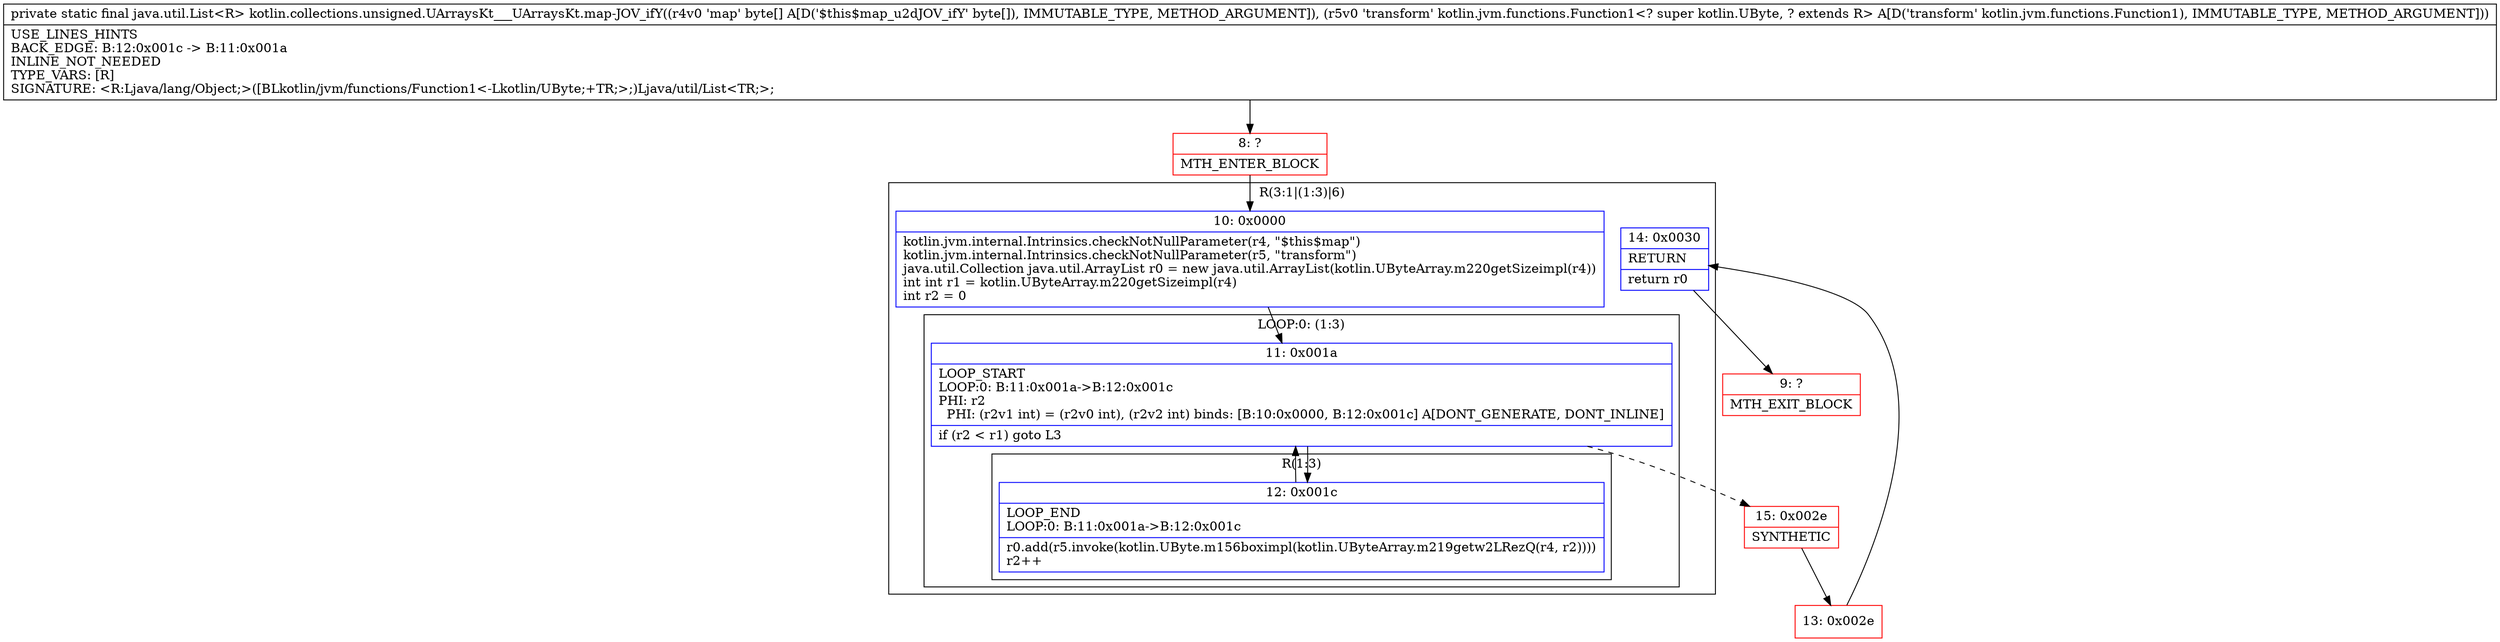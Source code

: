digraph "CFG forkotlin.collections.unsigned.UArraysKt___UArraysKt.map\-JOV_ifY([BLkotlin\/jvm\/functions\/Function1;)Ljava\/util\/List;" {
subgraph cluster_Region_875870826 {
label = "R(3:1|(1:3)|6)";
node [shape=record,color=blue];
Node_10 [shape=record,label="{10\:\ 0x0000|kotlin.jvm.internal.Intrinsics.checkNotNullParameter(r4, \"$this$map\")\lkotlin.jvm.internal.Intrinsics.checkNotNullParameter(r5, \"transform\")\ljava.util.Collection java.util.ArrayList r0 = new java.util.ArrayList(kotlin.UByteArray.m220getSizeimpl(r4))\lint int r1 = kotlin.UByteArray.m220getSizeimpl(r4)\lint r2 = 0\l}"];
subgraph cluster_LoopRegion_1468342514 {
label = "LOOP:0: (1:3)";
node [shape=record,color=blue];
Node_11 [shape=record,label="{11\:\ 0x001a|LOOP_START\lLOOP:0: B:11:0x001a\-\>B:12:0x001c\lPHI: r2 \l  PHI: (r2v1 int) = (r2v0 int), (r2v2 int) binds: [B:10:0x0000, B:12:0x001c] A[DONT_GENERATE, DONT_INLINE]\l|if (r2 \< r1) goto L3\l}"];
subgraph cluster_Region_1871836131 {
label = "R(1:3)";
node [shape=record,color=blue];
Node_12 [shape=record,label="{12\:\ 0x001c|LOOP_END\lLOOP:0: B:11:0x001a\-\>B:12:0x001c\l|r0.add(r5.invoke(kotlin.UByte.m156boximpl(kotlin.UByteArray.m219getw2LRezQ(r4, r2))))\lr2++\l}"];
}
}
Node_14 [shape=record,label="{14\:\ 0x0030|RETURN\l|return r0\l}"];
}
Node_8 [shape=record,color=red,label="{8\:\ ?|MTH_ENTER_BLOCK\l}"];
Node_15 [shape=record,color=red,label="{15\:\ 0x002e|SYNTHETIC\l}"];
Node_13 [shape=record,color=red,label="{13\:\ 0x002e}"];
Node_9 [shape=record,color=red,label="{9\:\ ?|MTH_EXIT_BLOCK\l}"];
MethodNode[shape=record,label="{private static final java.util.List\<R\> kotlin.collections.unsigned.UArraysKt___UArraysKt.map\-JOV_ifY((r4v0 'map' byte[] A[D('$this$map_u2dJOV_ifY' byte[]), IMMUTABLE_TYPE, METHOD_ARGUMENT]), (r5v0 'transform' kotlin.jvm.functions.Function1\<? super kotlin.UByte, ? extends R\> A[D('transform' kotlin.jvm.functions.Function1), IMMUTABLE_TYPE, METHOD_ARGUMENT]))  | USE_LINES_HINTS\lBACK_EDGE: B:12:0x001c \-\> B:11:0x001a\lINLINE_NOT_NEEDED\lTYPE_VARS: [R]\lSIGNATURE: \<R:Ljava\/lang\/Object;\>([BLkotlin\/jvm\/functions\/Function1\<\-Lkotlin\/UByte;+TR;\>;)Ljava\/util\/List\<TR;\>;\l}"];
MethodNode -> Node_8;Node_10 -> Node_11;
Node_11 -> Node_12;
Node_11 -> Node_15[style=dashed];
Node_12 -> Node_11;
Node_14 -> Node_9;
Node_8 -> Node_10;
Node_15 -> Node_13;
Node_13 -> Node_14;
}

